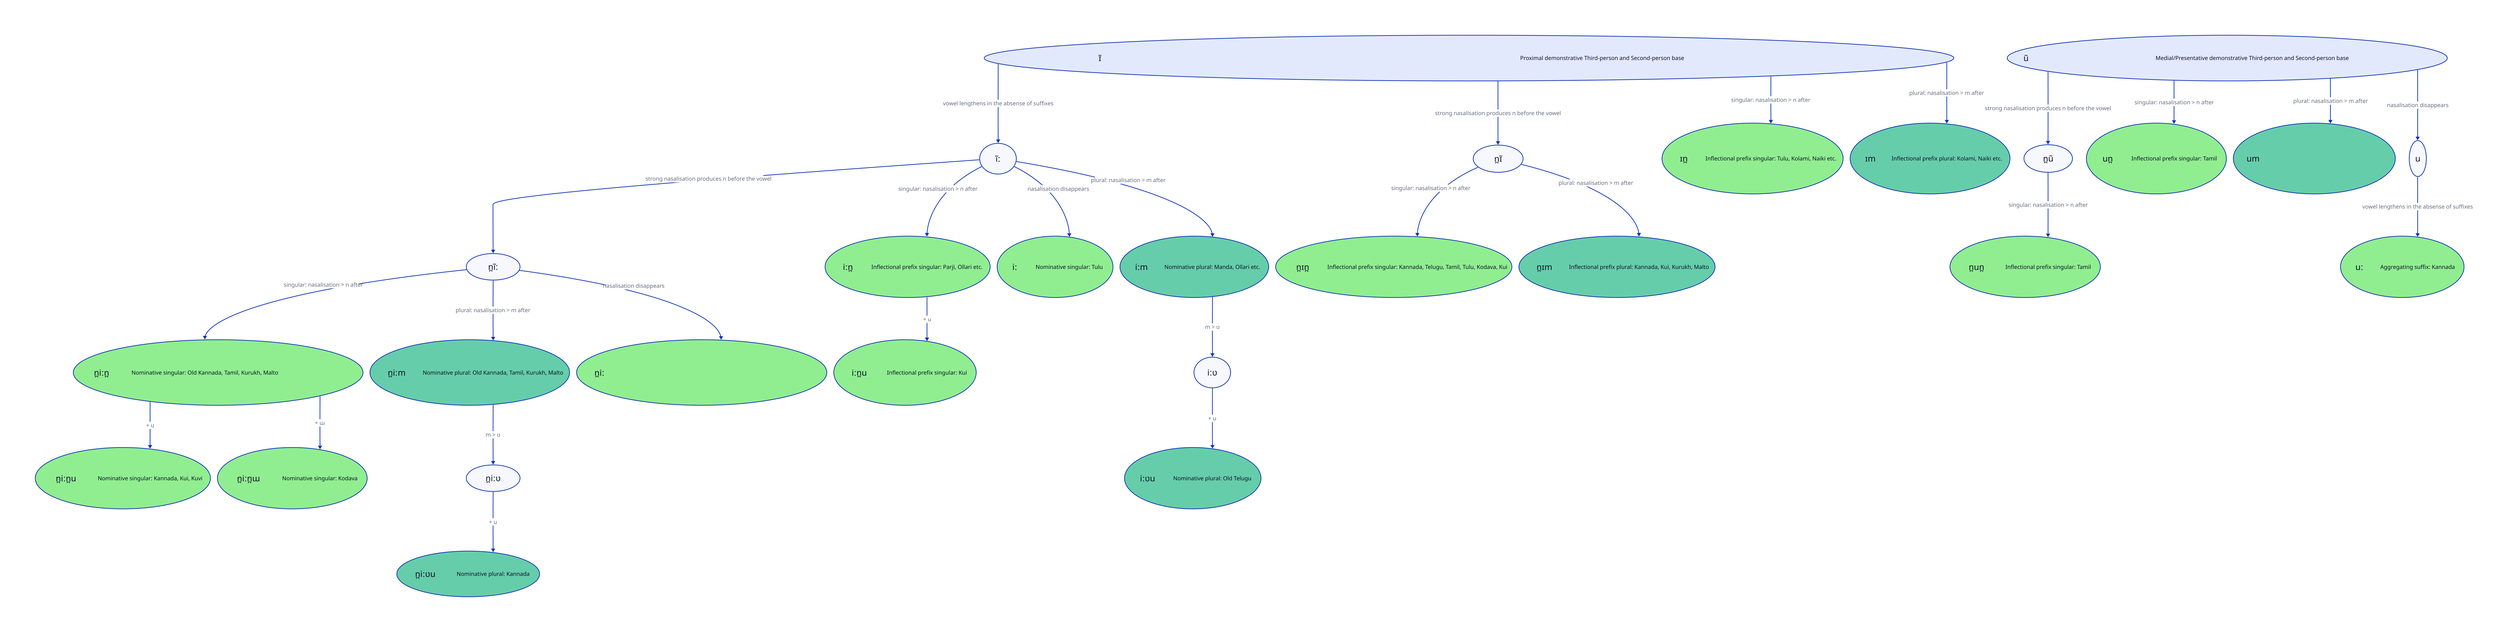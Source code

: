 # ! d2 second-person-all-ipa.d2 ../png/second-person-all-ipa.png

direction: down

classes {
  text: {shape: text}
  bold: {
    shape: text
    style: {
      bold: true
      font-size: 24
    }
  }
  node: {
    shape: oval
    style: {
      bold: true
      font-size: 24
    }
  }
  highlight: {
    shape: oval
    style: { fill: lightgreen }
    label: ""
  }
  plhighlight: {
    shape: oval
    style: { fill: mediumaquamarine }
    label: ""
  }
  nv: { label: "strong nasalisation produces n before the vowel" }
  vn: { label: "singular: nasalisation > n after" }
  vm: { label: "plural: nasalisation > m after" }
  mv: { label: "m > ʋ"}
  u: { label: "+ u"}
  ŭ: { label: "+ ɯ"}
  v0: {label: "nasalisation disappears"}
}

ಇಁ {
  class: node
  label: ""

  ಇಁ: ɪ̃ {class: bold}
  "Proximal demonstrative Third-person and Second-person base" {class: text}
}

ಈಁ: ĩː {
  class: node
  _.ಇಁ -> _.ಈಁ: "vowel lengthens in the absense of suffixes"
}

ನೀಁ: n̪ĩː {
  class: node
  _.ಈಁ -> _.ನೀಁ {class: nv}
}

ನೀನ್ {
  class: highlight
  ನೀನ್: n̪iːn̪ {class: bold}
  "Nominative singular: Old Kannada, Tamil, Kurukh, Malto" {class: text}
  _.ನೀಁ -> _.ನೀನ್ {class: vn}
}

ನೀನು {
  class: highlight
  ನೀನು: n̪iːn̪u {class: bold}
  "Nominative singular: Kannada, Kui, Kuvi" {class: text}
  _.ನೀನ್ -> _.ನೀನು {class: u}
}

ನೀನು್ {
  class: highlight
  ನೀನು್: n̪iːn̪ɯ {class: bold}
  "Nominative singular: Kodava" {class: text}
  _. ನೀನ್ -> _.ನೀನು್ {class: ŭ}
}

ನೀಮ್ {
  class: plhighlight
 ನೀಮ್: n̪iːm {class: bold}
  "Nominative plural: Old Kannada, Tamil, Kurukh, Malto" {class: text}
  _.ನೀಁ -> _.ನೀಮ್ {class: vm}
}

ನೀವ್: n̪iːʋ {
  class: node
  _.ನೀಮ್ -> _.ನೀವ್ {class: mv}
}

ನೀವು {
  class: plhighlight
  ನೀವು: n̪iːʋu {class: bold}
  "Nominative plural: Kannada" {class: text}
  _.ನೀವ್ -> _.ನೀವು {class: u}
}

ಈನ್ {
  class: highlight
  ಈನ್: iːn̪ {class: bold}
  "Inflectional prefix singular: Parji, Ollari etc." {class: text}
  _.ಈಁ -> _.ಈನ್ {class: vn}
}

ಈನು {
  class: highlight
  ಈನು: iːn̪u {class: bold}
  "Inflectional prefix singular: Kui" {class: text}
  _.ಈನ್ -> _.ಈನು {class: u}
}

ನೀ {
  class: highlight
  ನೀ: n̪iː {class: bold}
  a: |`
  - Nominative singular: Kannada, Telugu, Tamil, Kodava, Malayalam, Brahui.
  - Inflectional prefix singular: Kodava, Telugu, Gondi, Kui, Kuvi etc.
  `| {class: text}
  _.ನೀಁ -> _.ನೀ {class: v0}
}

ಈ {
  class: highlight
  ಈ: iː {class: bold}
  "Nominative singular: Tulu" {class: text}
  _.ಈಁ -> _.ಈ {class: v0}
}

ಈಮ್: iːm {
  class: plhighlight
  ಈಮ್: iːm {class: bold}
  "Nominative plural: Manda, Ollari etc." {class: text}
  _.ಈಁ -> _.ಈಮ್ {class: vm}
}

ಈವ್: iːʋ {
  class: node
  _.ಈಮ್ -> _.ಈವ್ {class: mv}
}

ಈವು {
  class: plhighlight
  ಈವು: iːʋu {class: bold}
  "Nominative plural: Old Telugu" {class: text}
  _.ಈವ್ -> _.ಈವು {class: u}
}

ನಿಁ: n̪ɪ̃ {
  class: node
  _.ಇಁ -> _.ನಿಁ {class: nv}
}

ನಿನ್ {
  class: highlight
  ನಿನ್: n̪ɪn̪ {class: bold}
  "Inflectional prefix singular: Kannada, Telugu, Tamil, Tulu, Kodava, Kui" {class: text}
  _.ನಿಁ -> _.ನಿನ್ {class: vn}
}

ನಿಮ್ {
  class: plhighlight
  ನಿಮ್: n̪ɪm {class: bold}
  "Inflectional prefix plural: Kannada, Kui, Kurukh, Malto" {class: text}
  _.ನಿಁ -> _.ನಿಮ್ {class: vm}
}

ಇನ್ {
  class: highlight
  ಇನ್: ɪn̪ {class: bold}
  "Inflectional prefix singular: Tulu, Kolami, Naiki etc." {class: text}
  _.ಇಁ -> _.ಇನ್ {class: vn}
}

ಇಮ್ {
  class: plhighlight
  ಇಮ್: ɪm {class: bold}
  "Inflectional prefix plural: Kolami, Naiki etc." {class: text}
  _.ಇಁ -> _.ಇಮ್ {class: vm}

}

ಉಁ {
  class: node
  label: ""

  ಉಁ: ũ {class: bold}
  "Medial/Presentative demonstrative Third-person and Second-person base" {class: text}
}


ನುಁ: n̪ũ {
  class: node
  _.ಉಁ -> _.ನುಁ {class: nv}
}

ನುನ್ {
  class: highlight
  ನುನ್: n̪un̪ {class: bold}
  "Inflectional prefix singular: Tamil" {class: text}
  _.ನುಁ -> _.ನುನ್ {class: vn}
}

ಉನ್ {
  class: highlight
  ಉನ್: un̪ {class: bold}
  "Inflectional prefix singular: Tamil" {class: text}
  _.ಉಁ -> _.ಉನ್ {class: vn}
}

ಉಮ್ {
  class: plhighlight
  ಉಮ್: um {class: bold}
  a: |`
    - Inflectional prefix plural: Tamil
    - Aggregating suffix: Old Kannada, Tamil
  `| {class: text}
  _.ಉಁ -> _.ಉಮ್ {class: vm}
}

ಉ: u {
  class: node
  _.ಉಁ -> _.ಉ {class: v0}
}

ಊ {
  class: highlight
  ಊ: uː {class: bold}
  "Aggregating suffix: Kannada" {class: text}
  _.ಉ -> _.ಊ: "vowel lengthens in the absense of suffixes"
}
